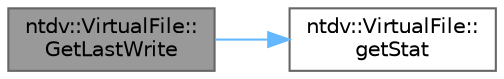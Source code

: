digraph "ntdv::VirtualFile::GetLastWrite"
{
 // LATEX_PDF_SIZE
  bgcolor="transparent";
  edge [fontname=Helvetica,fontsize=10,labelfontname=Helvetica,labelfontsize=10];
  node [fontname=Helvetica,fontsize=10,shape=box,height=0.2,width=0.4];
  rankdir="LR";
  Node1 [id="Node000001",label="ntdv::VirtualFile::\lGetLastWrite",height=0.2,width=0.4,color="gray40", fillcolor="grey60", style="filled", fontcolor="black",tooltip=" "];
  Node1 -> Node2 [id="edge1_Node000001_Node000002",color="steelblue1",style="solid",tooltip=" "];
  Node2 [id="Node000002",label="ntdv::VirtualFile::\lgetStat",height=0.2,width=0.4,color="grey40", fillcolor="white", style="filled",URL="$classntdv_1_1_virtual_file.html#af97bd144e55080708029fb6707de1983",tooltip=" "];
}
